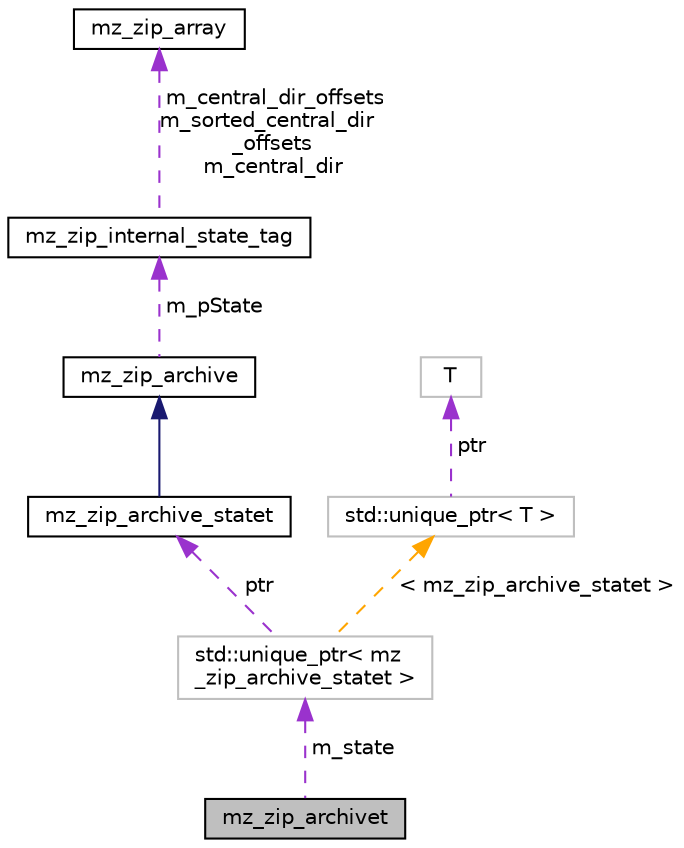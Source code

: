 digraph "mz_zip_archivet"
{
 // LATEX_PDF_SIZE
  bgcolor="transparent";
  edge [fontname="Helvetica",fontsize="10",labelfontname="Helvetica",labelfontsize="10"];
  node [fontname="Helvetica",fontsize="10",shape=record];
  Node1 [label="mz_zip_archivet",height=0.2,width=0.4,color="black", fillcolor="grey75", style="filled", fontcolor="black",tooltip="Thin object-oriented wrapper around the MZ Zip library Zip file reader and extractor."];
  Node2 -> Node1 [dir="back",color="darkorchid3",fontsize="10",style="dashed",label=" m_state" ,fontname="Helvetica"];
  Node2 [label="std::unique_ptr\< mz\l_zip_archive_statet \>",height=0.2,width=0.4,color="grey75",tooltip=" "];
  Node3 -> Node2 [dir="back",color="darkorchid3",fontsize="10",style="dashed",label=" ptr" ,fontname="Helvetica"];
  Node3 [label="mz_zip_archive_statet",height=0.2,width=0.4,color="black",URL="$classmz__zip__archive__statet.html",tooltip=" "];
  Node4 -> Node3 [dir="back",color="midnightblue",fontsize="10",style="solid",fontname="Helvetica"];
  Node4 [label="mz_zip_archive",height=0.2,width=0.4,color="black",URL="$structmz__zip__archive.html",tooltip=" "];
  Node5 -> Node4 [dir="back",color="darkorchid3",fontsize="10",style="dashed",label=" m_pState" ,fontname="Helvetica"];
  Node5 [label="mz_zip_internal_state_tag",height=0.2,width=0.4,color="black",URL="$structmz__zip__internal__state__tag.html",tooltip=" "];
  Node6 -> Node5 [dir="back",color="darkorchid3",fontsize="10",style="dashed",label=" m_central_dir_offsets\nm_sorted_central_dir\l_offsets\nm_central_dir" ,fontname="Helvetica"];
  Node6 [label="mz_zip_array",height=0.2,width=0.4,color="black",URL="$structmz__zip__array.html",tooltip=" "];
  Node7 -> Node2 [dir="back",color="orange",fontsize="10",style="dashed",label=" \< mz_zip_archive_statet \>" ,fontname="Helvetica"];
  Node7 [label="std::unique_ptr\< T \>",height=0.2,width=0.4,color="grey75",tooltip="STL class."];
  Node8 -> Node7 [dir="back",color="darkorchid3",fontsize="10",style="dashed",label=" ptr" ,fontname="Helvetica"];
  Node8 [label="T",height=0.2,width=0.4,color="grey75",tooltip=" "];
}
